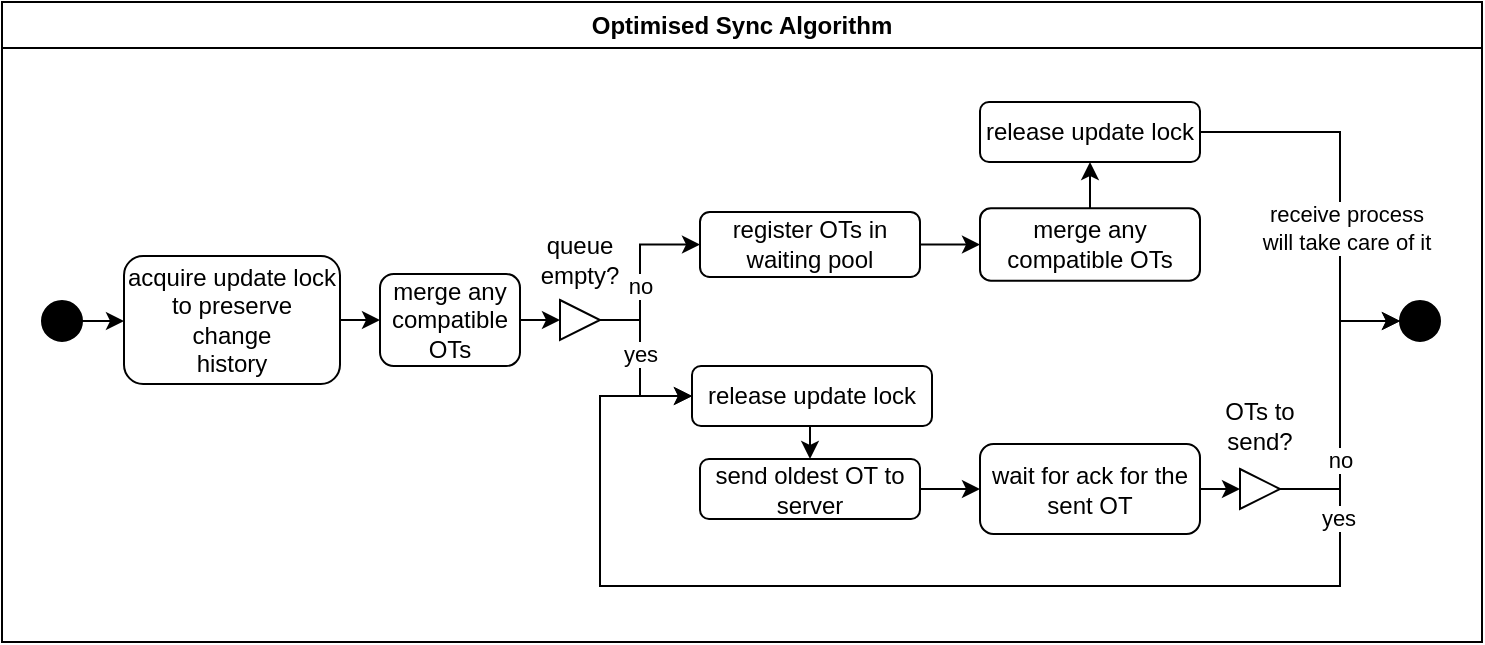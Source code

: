 <mxfile version="26.0.16">
  <diagram name="Page-1" id="XjZ5yrti3hqe7NaUJyNq">
    <mxGraphModel dx="768" dy="452" grid="1" gridSize="10" guides="1" tooltips="1" connect="1" arrows="1" fold="1" page="1" pageScale="1" pageWidth="850" pageHeight="1100" math="0" shadow="0">
      <root>
        <mxCell id="0" />
        <mxCell id="1" parent="0" />
        <mxCell id="qi1Hokcf2H9-zP8ce8hU-1" value="Optimised Sync Algorithm" style="swimlane;whiteSpace=wrap;html=1;" vertex="1" parent="1">
          <mxGeometry x="20" y="160" width="740" height="320" as="geometry" />
        </mxCell>
        <mxCell id="qi1Hokcf2H9-zP8ce8hU-47" style="edgeStyle=orthogonalEdgeStyle;rounded=0;orthogonalLoop=1;jettySize=auto;html=1;exitX=1;exitY=0.5;exitDx=0;exitDy=0;entryX=0;entryY=0.5;entryDx=0;entryDy=0;" edge="1" parent="qi1Hokcf2H9-zP8ce8hU-1" source="qi1Hokcf2H9-zP8ce8hU-2" target="qi1Hokcf2H9-zP8ce8hU-43">
          <mxGeometry relative="1" as="geometry" />
        </mxCell>
        <mxCell id="qi1Hokcf2H9-zP8ce8hU-2" value="" style="ellipse;whiteSpace=wrap;html=1;aspect=fixed;fillColor=#000000;" vertex="1" parent="qi1Hokcf2H9-zP8ce8hU-1">
          <mxGeometry x="20" y="149.5" width="20" height="20" as="geometry" />
        </mxCell>
        <mxCell id="qi1Hokcf2H9-zP8ce8hU-9" style="edgeStyle=orthogonalEdgeStyle;rounded=0;orthogonalLoop=1;jettySize=auto;html=1;exitX=1;exitY=0.5;exitDx=0;exitDy=0;entryX=0;entryY=0.5;entryDx=0;entryDy=0;" edge="1" parent="qi1Hokcf2H9-zP8ce8hU-1" source="qi1Hokcf2H9-zP8ce8hU-3" target="qi1Hokcf2H9-zP8ce8hU-7">
          <mxGeometry relative="1" as="geometry" />
        </mxCell>
        <mxCell id="qi1Hokcf2H9-zP8ce8hU-3" value="&lt;div&gt;merge any compatible OTs&lt;/div&gt;" style="rounded=1;whiteSpace=wrap;html=1;" vertex="1" parent="qi1Hokcf2H9-zP8ce8hU-1">
          <mxGeometry x="189" y="136" width="70" height="46" as="geometry" />
        </mxCell>
        <mxCell id="qi1Hokcf2H9-zP8ce8hU-15" style="edgeStyle=orthogonalEdgeStyle;rounded=0;orthogonalLoop=1;jettySize=auto;html=1;exitX=1;exitY=0.5;exitDx=0;exitDy=0;entryX=0;entryY=0.5;entryDx=0;entryDy=0;" edge="1" parent="qi1Hokcf2H9-zP8ce8hU-1" source="qi1Hokcf2H9-zP8ce8hU-7" target="qi1Hokcf2H9-zP8ce8hU-13">
          <mxGeometry relative="1" as="geometry">
            <Array as="points">
              <mxPoint x="319" y="159" />
              <mxPoint x="319" y="121" />
            </Array>
          </mxGeometry>
        </mxCell>
        <mxCell id="qi1Hokcf2H9-zP8ce8hU-18" value="no" style="edgeLabel;html=1;align=center;verticalAlign=middle;resizable=0;points=[];" vertex="1" connectable="0" parent="qi1Hokcf2H9-zP8ce8hU-15">
          <mxGeometry x="-0.175" y="-2" relative="1" as="geometry">
            <mxPoint x="-2" y="-1" as="offset" />
          </mxGeometry>
        </mxCell>
        <mxCell id="qi1Hokcf2H9-zP8ce8hU-16" style="edgeStyle=orthogonalEdgeStyle;rounded=0;orthogonalLoop=1;jettySize=auto;html=1;exitX=1;exitY=0.5;exitDx=0;exitDy=0;entryX=0;entryY=0.5;entryDx=0;entryDy=0;" edge="1" parent="qi1Hokcf2H9-zP8ce8hU-1" source="qi1Hokcf2H9-zP8ce8hU-7" target="qi1Hokcf2H9-zP8ce8hU-50">
          <mxGeometry relative="1" as="geometry">
            <Array as="points">
              <mxPoint x="319" y="159" />
              <mxPoint x="319" y="197" />
            </Array>
          </mxGeometry>
        </mxCell>
        <mxCell id="qi1Hokcf2H9-zP8ce8hU-17" value="yes" style="edgeLabel;html=1;align=center;verticalAlign=middle;resizable=0;points=[];" vertex="1" connectable="0" parent="qi1Hokcf2H9-zP8ce8hU-16">
          <mxGeometry x="-0.114" y="-3" relative="1" as="geometry">
            <mxPoint x="3" as="offset" />
          </mxGeometry>
        </mxCell>
        <mxCell id="qi1Hokcf2H9-zP8ce8hU-7" value="" style="triangle;whiteSpace=wrap;html=1;" vertex="1" parent="qi1Hokcf2H9-zP8ce8hU-1">
          <mxGeometry x="279" y="149" width="20" height="20" as="geometry" />
        </mxCell>
        <mxCell id="qi1Hokcf2H9-zP8ce8hU-10" value="queue empty?" style="text;html=1;align=center;verticalAlign=middle;whiteSpace=wrap;rounded=0;" vertex="1" parent="qi1Hokcf2H9-zP8ce8hU-1">
          <mxGeometry x="259" y="114" width="60" height="30" as="geometry" />
        </mxCell>
        <mxCell id="qi1Hokcf2H9-zP8ce8hU-29" style="edgeStyle=orthogonalEdgeStyle;rounded=0;orthogonalLoop=1;jettySize=auto;html=1;exitX=1;exitY=0.5;exitDx=0;exitDy=0;entryX=0;entryY=0.5;entryDx=0;entryDy=0;" edge="1" parent="qi1Hokcf2H9-zP8ce8hU-1" source="qi1Hokcf2H9-zP8ce8hU-13" target="qi1Hokcf2H9-zP8ce8hU-22">
          <mxGeometry relative="1" as="geometry" />
        </mxCell>
        <mxCell id="qi1Hokcf2H9-zP8ce8hU-13" value="&lt;div&gt;register OTs in&lt;/div&gt;&lt;div&gt;waiting pool&lt;/div&gt;" style="rounded=1;whiteSpace=wrap;html=1;" vertex="1" parent="qi1Hokcf2H9-zP8ce8hU-1">
          <mxGeometry x="349" y="105" width="110" height="32.5" as="geometry" />
        </mxCell>
        <mxCell id="qi1Hokcf2H9-zP8ce8hU-24" style="edgeStyle=orthogonalEdgeStyle;rounded=0;orthogonalLoop=1;jettySize=auto;html=1;exitX=1;exitY=0.5;exitDx=0;exitDy=0;entryX=0;entryY=0.5;entryDx=0;entryDy=0;" edge="1" parent="qi1Hokcf2H9-zP8ce8hU-1" source="qi1Hokcf2H9-zP8ce8hU-12" target="qi1Hokcf2H9-zP8ce8hU-23">
          <mxGeometry relative="1" as="geometry" />
        </mxCell>
        <mxCell id="qi1Hokcf2H9-zP8ce8hU-12" value="&lt;div&gt;send oldest OT to&lt;/div&gt;&lt;div&gt;server&lt;/div&gt;" style="rounded=1;whiteSpace=wrap;html=1;" vertex="1" parent="qi1Hokcf2H9-zP8ce8hU-1">
          <mxGeometry x="349" y="228.5" width="110" height="30" as="geometry" />
        </mxCell>
        <mxCell id="qi1Hokcf2H9-zP8ce8hU-49" style="edgeStyle=orthogonalEdgeStyle;rounded=0;orthogonalLoop=1;jettySize=auto;html=1;exitX=0.5;exitY=0;exitDx=0;exitDy=0;entryX=0.5;entryY=1;entryDx=0;entryDy=0;" edge="1" parent="qi1Hokcf2H9-zP8ce8hU-1" source="qi1Hokcf2H9-zP8ce8hU-22" target="qi1Hokcf2H9-zP8ce8hU-48">
          <mxGeometry relative="1" as="geometry" />
        </mxCell>
        <mxCell id="qi1Hokcf2H9-zP8ce8hU-22" value="&lt;div&gt;merge any compatible OTs&lt;/div&gt;" style="rounded=1;whiteSpace=wrap;html=1;" vertex="1" parent="qi1Hokcf2H9-zP8ce8hU-1">
          <mxGeometry x="489" y="103.13" width="110" height="36.25" as="geometry" />
        </mxCell>
        <mxCell id="qi1Hokcf2H9-zP8ce8hU-36" style="edgeStyle=orthogonalEdgeStyle;rounded=0;orthogonalLoop=1;jettySize=auto;html=1;exitX=1;exitY=0.5;exitDx=0;exitDy=0;entryX=0;entryY=0.5;entryDx=0;entryDy=0;" edge="1" parent="qi1Hokcf2H9-zP8ce8hU-1" source="qi1Hokcf2H9-zP8ce8hU-23" target="qi1Hokcf2H9-zP8ce8hU-35">
          <mxGeometry relative="1" as="geometry" />
        </mxCell>
        <mxCell id="qi1Hokcf2H9-zP8ce8hU-23" value="&lt;div&gt;wait for ack for the sent OT&lt;/div&gt;" style="rounded=1;whiteSpace=wrap;html=1;" vertex="1" parent="qi1Hokcf2H9-zP8ce8hU-1">
          <mxGeometry x="489" y="221" width="110" height="45" as="geometry" />
        </mxCell>
        <mxCell id="qi1Hokcf2H9-zP8ce8hU-25" value="" style="ellipse;whiteSpace=wrap;html=1;aspect=fixed;fillColor=#000000;" vertex="1" parent="qi1Hokcf2H9-zP8ce8hU-1">
          <mxGeometry x="699" y="149.5" width="20" height="20" as="geometry" />
        </mxCell>
        <mxCell id="qi1Hokcf2H9-zP8ce8hU-38" style="edgeStyle=orthogonalEdgeStyle;rounded=0;orthogonalLoop=1;jettySize=auto;html=1;exitX=1;exitY=0.5;exitDx=0;exitDy=0;entryX=0;entryY=0.5;entryDx=0;entryDy=0;" edge="1" parent="qi1Hokcf2H9-zP8ce8hU-1" source="qi1Hokcf2H9-zP8ce8hU-35" target="qi1Hokcf2H9-zP8ce8hU-25">
          <mxGeometry relative="1" as="geometry">
            <Array as="points">
              <mxPoint x="669" y="244" />
              <mxPoint x="669" y="160" />
            </Array>
          </mxGeometry>
        </mxCell>
        <mxCell id="qi1Hokcf2H9-zP8ce8hU-39" value="no" style="edgeLabel;html=1;align=center;verticalAlign=middle;resizable=0;points=[];" vertex="1" connectable="0" parent="qi1Hokcf2H9-zP8ce8hU-38">
          <mxGeometry x="-0.44" y="1" relative="1" as="geometry">
            <mxPoint x="1" y="-4" as="offset" />
          </mxGeometry>
        </mxCell>
        <mxCell id="qi1Hokcf2H9-zP8ce8hU-40" style="edgeStyle=orthogonalEdgeStyle;rounded=0;orthogonalLoop=1;jettySize=auto;html=1;exitX=1;exitY=0.5;exitDx=0;exitDy=0;entryX=0;entryY=0.5;entryDx=0;entryDy=0;" edge="1" parent="qi1Hokcf2H9-zP8ce8hU-1" source="qi1Hokcf2H9-zP8ce8hU-35" target="qi1Hokcf2H9-zP8ce8hU-50">
          <mxGeometry relative="1" as="geometry">
            <Array as="points">
              <mxPoint x="669" y="244" />
              <mxPoint x="669" y="292" />
              <mxPoint x="299" y="292" />
              <mxPoint x="299" y="197" />
            </Array>
          </mxGeometry>
        </mxCell>
        <mxCell id="qi1Hokcf2H9-zP8ce8hU-41" value="yes" style="edgeLabel;html=1;align=center;verticalAlign=middle;resizable=0;points=[];" vertex="1" connectable="0" parent="qi1Hokcf2H9-zP8ce8hU-40">
          <mxGeometry x="-0.73" y="-1" relative="1" as="geometry">
            <mxPoint y="-33" as="offset" />
          </mxGeometry>
        </mxCell>
        <mxCell id="qi1Hokcf2H9-zP8ce8hU-35" value="" style="triangle;whiteSpace=wrap;html=1;" vertex="1" parent="qi1Hokcf2H9-zP8ce8hU-1">
          <mxGeometry x="619" y="233.5" width="20" height="20" as="geometry" />
        </mxCell>
        <mxCell id="qi1Hokcf2H9-zP8ce8hU-37" value="OTs to send?" style="text;html=1;align=center;verticalAlign=middle;whiteSpace=wrap;rounded=0;" vertex="1" parent="qi1Hokcf2H9-zP8ce8hU-1">
          <mxGeometry x="599" y="190" width="60" height="43.5" as="geometry" />
        </mxCell>
        <mxCell id="qi1Hokcf2H9-zP8ce8hU-46" style="edgeStyle=orthogonalEdgeStyle;rounded=0;orthogonalLoop=1;jettySize=auto;html=1;exitX=1;exitY=0.5;exitDx=0;exitDy=0;entryX=0;entryY=0.5;entryDx=0;entryDy=0;" edge="1" parent="qi1Hokcf2H9-zP8ce8hU-1" source="qi1Hokcf2H9-zP8ce8hU-43" target="qi1Hokcf2H9-zP8ce8hU-3">
          <mxGeometry relative="1" as="geometry" />
        </mxCell>
        <mxCell id="qi1Hokcf2H9-zP8ce8hU-43" value="&lt;div&gt;acquire update lock&lt;/div&gt;&lt;div&gt;to preserve&lt;/div&gt;&lt;div&gt;change&lt;/div&gt;&lt;div&gt;history&lt;/div&gt;" style="rounded=1;whiteSpace=wrap;html=1;" vertex="1" parent="qi1Hokcf2H9-zP8ce8hU-1">
          <mxGeometry x="61" y="127" width="108" height="64" as="geometry" />
        </mxCell>
        <mxCell id="qi1Hokcf2H9-zP8ce8hU-52" style="edgeStyle=orthogonalEdgeStyle;rounded=0;orthogonalLoop=1;jettySize=auto;html=1;exitX=1;exitY=0.5;exitDx=0;exitDy=0;entryX=0;entryY=0.5;entryDx=0;entryDy=0;" edge="1" parent="qi1Hokcf2H9-zP8ce8hU-1" source="qi1Hokcf2H9-zP8ce8hU-48" target="qi1Hokcf2H9-zP8ce8hU-25">
          <mxGeometry relative="1" as="geometry">
            <Array as="points">
              <mxPoint x="669" y="65" />
              <mxPoint x="669" y="160" />
            </Array>
          </mxGeometry>
        </mxCell>
        <mxCell id="qi1Hokcf2H9-zP8ce8hU-53" value="&lt;div&gt;receive process&lt;/div&gt;&lt;div&gt;will take care of it&lt;/div&gt;" style="edgeLabel;html=1;align=center;verticalAlign=middle;resizable=0;points=[];" vertex="1" connectable="0" parent="qi1Hokcf2H9-zP8ce8hU-52">
          <mxGeometry x="0.211" y="3" relative="1" as="geometry">
            <mxPoint as="offset" />
          </mxGeometry>
        </mxCell>
        <mxCell id="qi1Hokcf2H9-zP8ce8hU-48" value="release update lock" style="rounded=1;whiteSpace=wrap;html=1;" vertex="1" parent="qi1Hokcf2H9-zP8ce8hU-1">
          <mxGeometry x="489" y="50" width="110" height="30" as="geometry" />
        </mxCell>
        <mxCell id="qi1Hokcf2H9-zP8ce8hU-51" style="edgeStyle=orthogonalEdgeStyle;rounded=0;orthogonalLoop=1;jettySize=auto;html=1;exitX=0.5;exitY=1;exitDx=0;exitDy=0;entryX=0.5;entryY=0;entryDx=0;entryDy=0;" edge="1" parent="qi1Hokcf2H9-zP8ce8hU-1" source="qi1Hokcf2H9-zP8ce8hU-50" target="qi1Hokcf2H9-zP8ce8hU-12">
          <mxGeometry relative="1" as="geometry" />
        </mxCell>
        <mxCell id="qi1Hokcf2H9-zP8ce8hU-50" value="&lt;div&gt;release update lock &lt;br&gt;&lt;/div&gt;" style="rounded=1;whiteSpace=wrap;html=1;" vertex="1" parent="qi1Hokcf2H9-zP8ce8hU-1">
          <mxGeometry x="345" y="182" width="120" height="30" as="geometry" />
        </mxCell>
      </root>
    </mxGraphModel>
  </diagram>
</mxfile>
